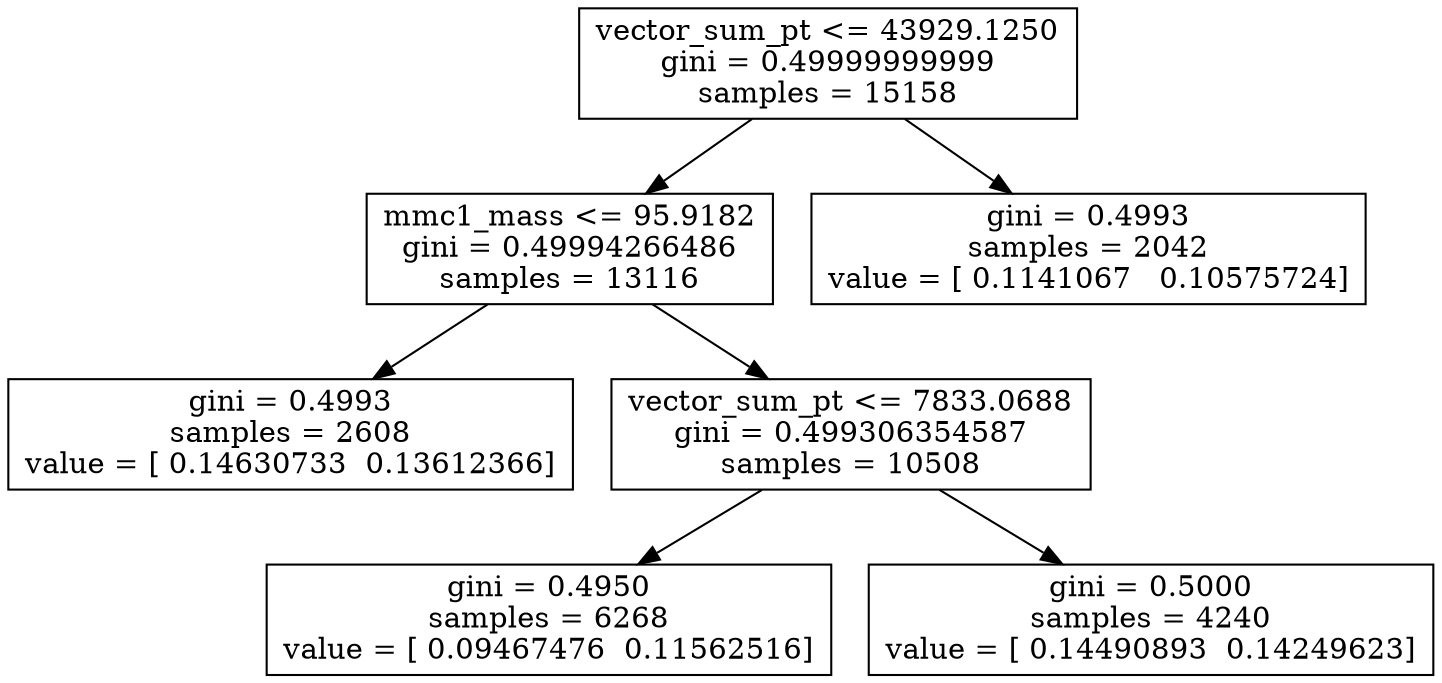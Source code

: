 digraph Tree {
0 [label="vector_sum_pt <= 43929.1250\ngini = 0.49999999999\nsamples = 15158", shape="box"] ;
1 [label="mmc1_mass <= 95.9182\ngini = 0.49994266486\nsamples = 13116", shape="box"] ;
0 -> 1 ;
2 [label="gini = 0.4993\nsamples = 2608\nvalue = [ 0.14630733  0.13612366]", shape="box"] ;
1 -> 2 ;
3 [label="vector_sum_pt <= 7833.0688\ngini = 0.499306354587\nsamples = 10508", shape="box"] ;
1 -> 3 ;
4 [label="gini = 0.4950\nsamples = 6268\nvalue = [ 0.09467476  0.11562516]", shape="box"] ;
3 -> 4 ;
5 [label="gini = 0.5000\nsamples = 4240\nvalue = [ 0.14490893  0.14249623]", shape="box"] ;
3 -> 5 ;
6 [label="gini = 0.4993\nsamples = 2042\nvalue = [ 0.1141067   0.10575724]", shape="box"] ;
0 -> 6 ;
}